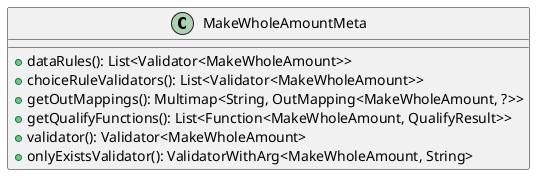 @startuml

    class MakeWholeAmountMeta [[MakeWholeAmountMeta.html]] {
        +dataRules(): List<Validator<MakeWholeAmount>>
        +choiceRuleValidators(): List<Validator<MakeWholeAmount>>
        +getOutMappings(): Multimap<String, OutMapping<MakeWholeAmount, ?>>
        +getQualifyFunctions(): List<Function<MakeWholeAmount, QualifyResult>>
        +validator(): Validator<MakeWholeAmount>
        +onlyExistsValidator(): ValidatorWithArg<MakeWholeAmount, String>
    }

@enduml
